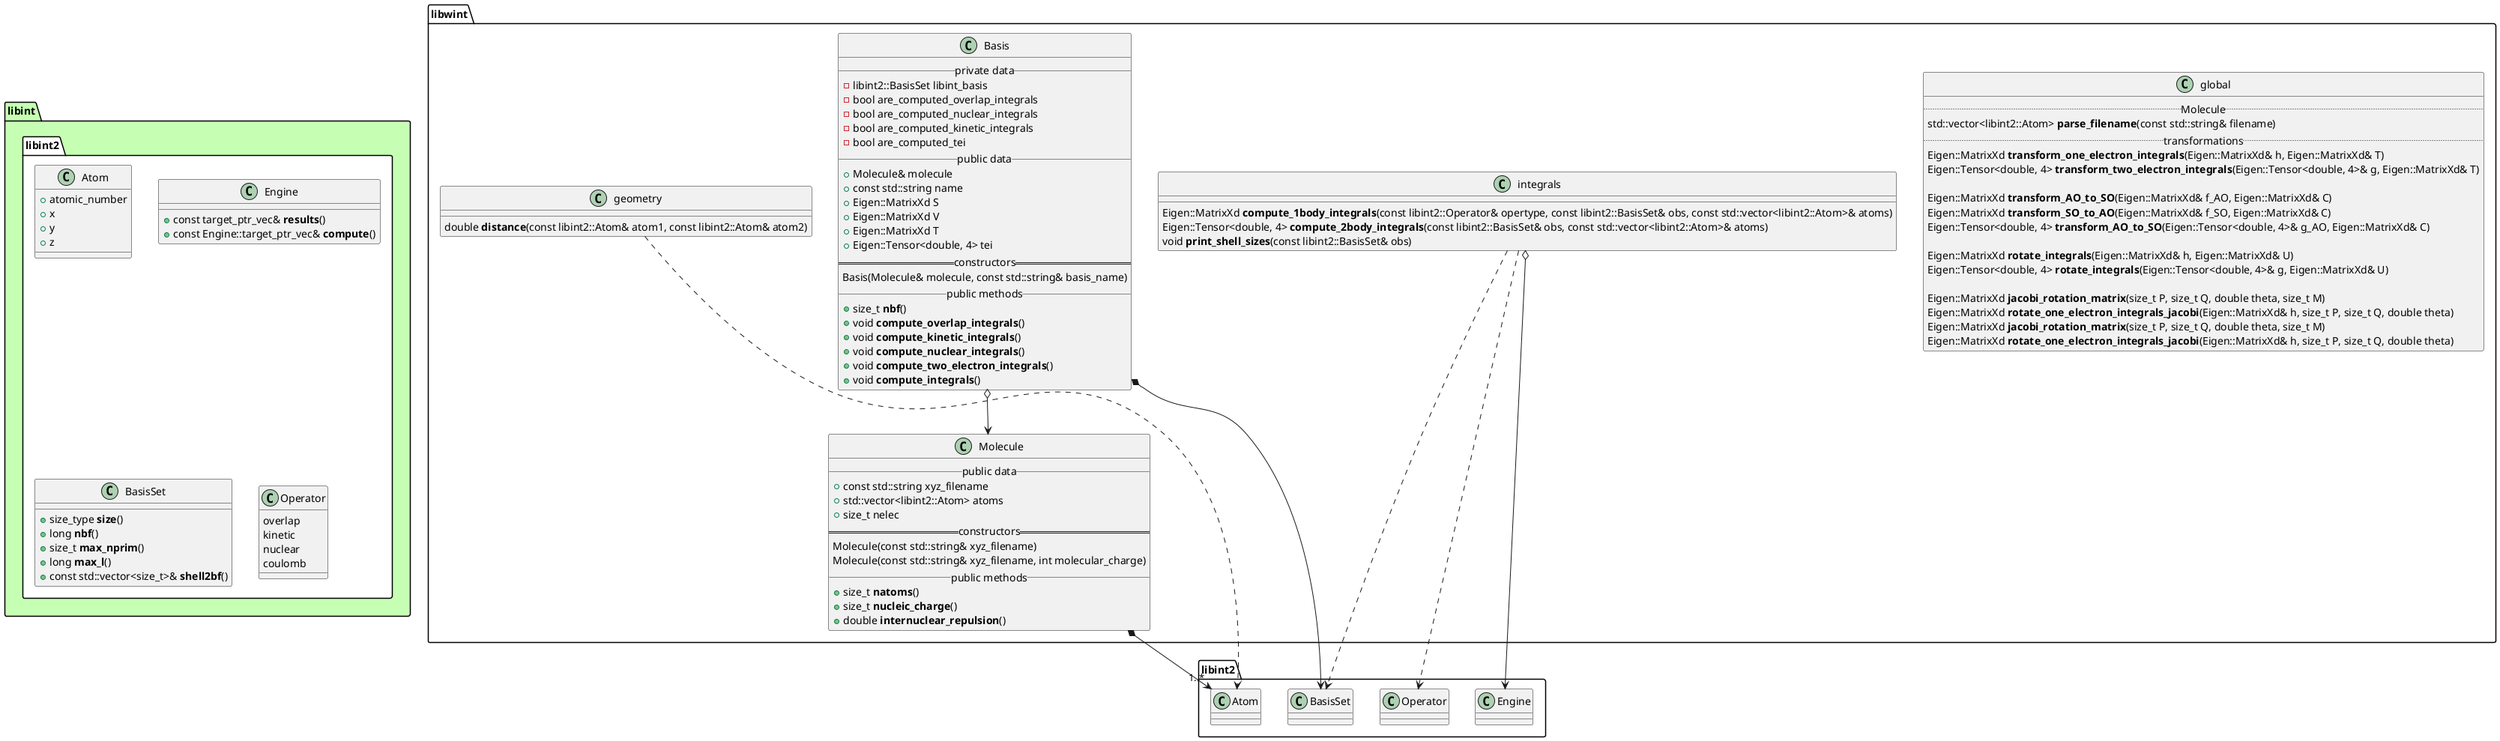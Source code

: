 @startuml



package libint #c6ffb3 {
    namespace libint2 #ffffff {
        class Atom {
            + atomic_number
            + x
            + y
            + z
        }

        class Engine {
            + const target_ptr_vec& **results**()
            + const Engine::target_ptr_vec& **compute**()
        }

        class BasisSet {
            + size_type **size**()
            + long **nbf**()
            + size_t **max_nprim**()
            + long **max_l**()
            + const std::vector<size_t>& **shell2bf**()
        }

        class Operator {
            overlap
            kinetic
            nuclear
            coulomb
        }
    }
}




namespace libwint #ffffff {
    class global {
        .. Molecule ..
            std::vector<libint2::Atom> **parse_filename**(const std::string& filename)
        .. transformations ..
            Eigen::MatrixXd **transform_one_electron_integrals**(Eigen::MatrixXd& h, Eigen::MatrixXd& T)
            Eigen::Tensor<double, 4> **transform_two_electron_integrals**(Eigen::Tensor<double, 4>& g, Eigen::MatrixXd& T)

            Eigen::MatrixXd **transform_AO_to_SO**(Eigen::MatrixXd& f_AO, Eigen::MatrixXd& C)
            Eigen::MatrixXd **transform_SO_to_AO**(Eigen::MatrixXd& f_SO, Eigen::MatrixXd& C)
            Eigen::Tensor<double, 4> **transform_AO_to_SO**(Eigen::Tensor<double, 4>& g_AO, Eigen::MatrixXd& C)

            Eigen::MatrixXd **rotate_integrals**(Eigen::MatrixXd& h, Eigen::MatrixXd& U)
            Eigen::Tensor<double, 4> **rotate_integrals**(Eigen::Tensor<double, 4>& g, Eigen::MatrixXd& U)

            Eigen::MatrixXd **jacobi_rotation_matrix**(size_t P, size_t Q, double theta, size_t M)
            Eigen::MatrixXd **rotate_one_electron_integrals_jacobi**(Eigen::MatrixXd& h, size_t P, size_t Q, double theta)
            Eigen::MatrixXd **jacobi_rotation_matrix**(size_t P, size_t Q, double theta, size_t M)
            Eigen::MatrixXd **rotate_one_electron_integrals_jacobi**(Eigen::MatrixXd& h, size_t P, size_t Q, double theta)
    }

    class integrals {
        Eigen::MatrixXd **compute_1body_integrals**(const libint2::Operator& opertype, const libint2::BasisSet& obs, const std::vector<libint2::Atom>& atoms)
        Eigen::Tensor<double, 4> **compute_2body_integrals**(const libint2::BasisSet& obs, const std::vector<libint2::Atom>& atoms)
        void **print_shell_sizes**(const libint2::BasisSet& obs)
    }

    class geometry {
        double **distance**(const libint2::Atom& atom1, const libint2::Atom& atom2)
    }

    class Basis {
        __ private data __
            - libint2::BasisSet libint_basis
            - bool are_computed_overlap_integrals
            - bool are_computed_nuclear_integrals
            - bool are_computed_kinetic_integrals
            - bool are_computed_tei
        __ public data __
            + Molecule& molecule
            + const std::string name
            + Eigen::MatrixXd S
            + Eigen::MatrixXd V
            + Eigen::MatrixXd T
            + Eigen::Tensor<double, 4> tei
        == constructors ==
            Basis(Molecule& molecule, const std::string& basis_name)
        __ public methods __
            + size_t **nbf**()
            + void **compute_overlap_integrals**()
            + void **compute_kinetic_integrals**()
            + void **compute_nuclear_integrals**()
            + void **compute_two_electron_integrals**()
            + void **compute_integrals**()
    }


    class Molecule {
        __ public data __
            +const std::string xyz_filename
            +std::vector<libint2::Atom> atoms
            +size_t nelec
        == constructors ==
            Molecule(const std::string& xyz_filename)
            Molecule(const std::string& xyz_filename, int molecular_charge)
        __ public methods __
            +size_t **natoms**()
            +size_t **nucleic_charge**()
            +double **internuclear_repulsion**()
    }

}



libwint.Basis o--> libwint.Molecule
libwint.Basis *--> libint2.BasisSet

libwint.Molecule *--> "1..*" libint2.Atom

libwint.integrals o--> libint2.Engine
libwint.integrals ..> libint2.Operator
libwint.integrals ..> libint2.BasisSet

libwint.geometry ..> libint2.Atom


@enduml